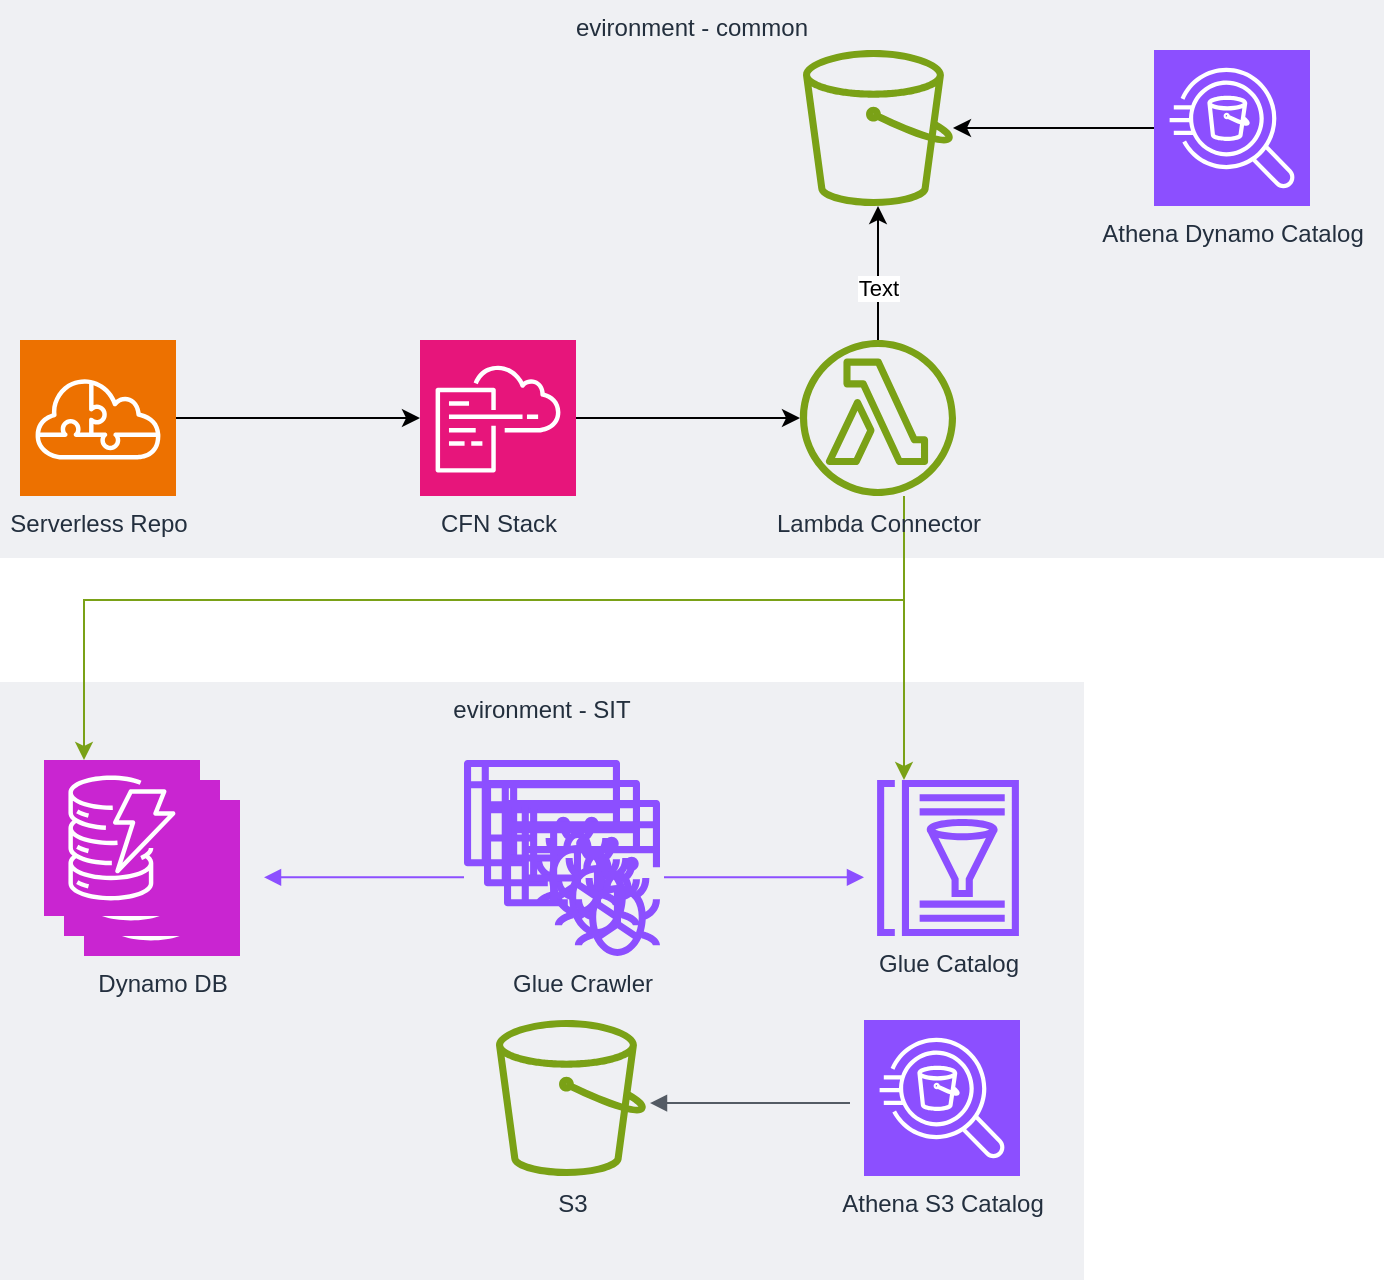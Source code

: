<mxfile version="22.1.0" type="github">
  <diagram name="Page-1" id="ZsGVpSYtSNG0tmEqTt9_">
    <mxGraphModel dx="756" dy="1062" grid="1" gridSize="10" guides="1" tooltips="1" connect="1" arrows="1" fold="1" page="0" pageScale="1" pageWidth="850" pageHeight="1100" math="0" shadow="0">
      <root>
        <mxCell id="0" />
        <mxCell id="1" parent="0" />
        <mxCell id="on8vytE3Z7wlLKgZJr3t-43" value="evironment - common" style="fillColor=#EFF0F3;strokeColor=none;dashed=0;verticalAlign=top;fontStyle=0;fontColor=#232F3D;whiteSpace=wrap;html=1;gradientColor=none;" vertex="1" parent="1">
          <mxGeometry x="158" y="-260" width="692" height="279" as="geometry" />
        </mxCell>
        <mxCell id="on8vytE3Z7wlLKgZJr3t-30" value="evironment - SIT" style="fillColor=#EFF0F3;strokeColor=none;dashed=0;verticalAlign=top;fontStyle=0;fontColor=#232F3D;whiteSpace=wrap;html=1;" vertex="1" parent="1">
          <mxGeometry x="158" y="81" width="542" height="299" as="geometry" />
        </mxCell>
        <mxCell id="on8vytE3Z7wlLKgZJr3t-1" value="Dynamo DB" style="sketch=0;points=[[0,0,0],[0.25,0,0],[0.5,0,0],[0.75,0,0],[1,0,0],[0,1,0],[0.25,1,0],[0.5,1,0],[0.75,1,0],[1,1,0],[0,0.25,0],[0,0.5,0],[0,0.75,0],[1,0.25,0],[1,0.5,0],[1,0.75,0]];outlineConnect=0;fontColor=#232F3E;fillColor=#C925D1;strokeColor=#ffffff;dashed=0;verticalLabelPosition=bottom;verticalAlign=top;align=center;html=1;fontSize=12;fontStyle=0;aspect=fixed;shape=mxgraph.aws4.resourceIcon;resIcon=mxgraph.aws4.dynamodb;" vertex="1" parent="1">
          <mxGeometry x="200" y="140" width="78" height="78" as="geometry" />
        </mxCell>
        <mxCell id="on8vytE3Z7wlLKgZJr3t-57" style="edgeStyle=orthogonalEdgeStyle;rounded=0;orthogonalLoop=1;jettySize=auto;html=1;" edge="1" parent="1" source="on8vytE3Z7wlLKgZJr3t-4" target="on8vytE3Z7wlLKgZJr3t-5">
          <mxGeometry relative="1" as="geometry" />
        </mxCell>
        <mxCell id="on8vytE3Z7wlLKgZJr3t-4" value="CFN Stack" style="sketch=0;points=[[0,0,0],[0.25,0,0],[0.5,0,0],[0.75,0,0],[1,0,0],[0,1,0],[0.25,1,0],[0.5,1,0],[0.75,1,0],[1,1,0],[0,0.25,0],[0,0.5,0],[0,0.75,0],[1,0.25,0],[1,0.5,0],[1,0.75,0]];points=[[0,0,0],[0.25,0,0],[0.5,0,0],[0.75,0,0],[1,0,0],[0,1,0],[0.25,1,0],[0.5,1,0],[0.75,1,0],[1,1,0],[0,0.25,0],[0,0.5,0],[0,0.75,0],[1,0.25,0],[1,0.5,0],[1,0.75,0]];outlineConnect=0;fontColor=#232F3E;fillColor=#E7157B;strokeColor=#ffffff;dashed=0;verticalLabelPosition=bottom;verticalAlign=top;align=center;html=1;fontSize=12;fontStyle=0;aspect=fixed;shape=mxgraph.aws4.resourceIcon;resIcon=mxgraph.aws4.cloudformation;" vertex="1" parent="1">
          <mxGeometry x="368" y="-90" width="78" height="78" as="geometry" />
        </mxCell>
        <mxCell id="on8vytE3Z7wlLKgZJr3t-31" style="edgeStyle=orthogonalEdgeStyle;rounded=0;orthogonalLoop=1;jettySize=auto;html=1;strokeColor=#7aa117;" edge="1" parent="1">
          <mxGeometry relative="1" as="geometry">
            <mxPoint x="610" y="-12.0" as="sourcePoint" />
            <mxPoint x="200" y="120" as="targetPoint" />
            <Array as="points">
              <mxPoint x="610" y="40" />
              <mxPoint x="200" y="40" />
            </Array>
          </mxGeometry>
        </mxCell>
        <mxCell id="on8vytE3Z7wlLKgZJr3t-32" style="edgeStyle=orthogonalEdgeStyle;rounded=0;orthogonalLoop=1;jettySize=auto;html=1;fillColor=#d5e8d4;strokeColor=#7aa117;" edge="1" parent="1" source="on8vytE3Z7wlLKgZJr3t-5" target="on8vytE3Z7wlLKgZJr3t-16">
          <mxGeometry relative="1" as="geometry">
            <Array as="points">
              <mxPoint x="610" y="60" />
              <mxPoint x="610" y="60" />
            </Array>
          </mxGeometry>
        </mxCell>
        <mxCell id="on8vytE3Z7wlLKgZJr3t-49" style="edgeStyle=orthogonalEdgeStyle;rounded=0;orthogonalLoop=1;jettySize=auto;html=1;" edge="1" parent="1" source="on8vytE3Z7wlLKgZJr3t-5" target="on8vytE3Z7wlLKgZJr3t-47">
          <mxGeometry relative="1" as="geometry" />
        </mxCell>
        <mxCell id="on8vytE3Z7wlLKgZJr3t-52" value="Text" style="edgeLabel;html=1;align=center;verticalAlign=middle;resizable=0;points=[];" vertex="1" connectable="0" parent="on8vytE3Z7wlLKgZJr3t-49">
          <mxGeometry x="-0.209" relative="1" as="geometry">
            <mxPoint as="offset" />
          </mxGeometry>
        </mxCell>
        <mxCell id="on8vytE3Z7wlLKgZJr3t-5" value="Lambda Connector" style="sketch=0;outlineConnect=0;fontColor=#232F3E;gradientColor=none;fillColor=#7AA116;strokeColor=none;dashed=0;verticalLabelPosition=bottom;verticalAlign=top;align=center;html=1;fontSize=12;fontStyle=0;aspect=fixed;pointerEvents=1;shape=mxgraph.aws4.lambda_function;" vertex="1" parent="1">
          <mxGeometry x="558" y="-90" width="78" height="78" as="geometry" />
        </mxCell>
        <mxCell id="on8vytE3Z7wlLKgZJr3t-3" value="Serverless Repo" style="sketch=0;points=[[0,0,0],[0.25,0,0],[0.5,0,0],[0.75,0,0],[1,0,0],[0,1,0],[0.25,1,0],[0.5,1,0],[0.75,1,0],[1,1,0],[0,0.25,0],[0,0.5,0],[0,0.75,0],[1,0.25,0],[1,0.5,0],[1,0.75,0]];outlineConnect=0;fontColor=#232F3E;fillColor=#ED7100;strokeColor=#ffffff;dashed=0;verticalLabelPosition=bottom;verticalAlign=top;align=center;html=1;fontSize=12;fontStyle=0;aspect=fixed;shape=mxgraph.aws4.resourceIcon;resIcon=mxgraph.aws4.serverless_application_repository;" vertex="1" parent="1">
          <mxGeometry x="168" y="-90" width="78" height="78" as="geometry" />
        </mxCell>
        <mxCell id="on8vytE3Z7wlLKgZJr3t-12" value="" style="edgeStyle=orthogonalEdgeStyle;html=1;endArrow=none;elbow=vertical;startArrow=block;startFill=1;strokeColor=#8c4fff;rounded=0;" edge="1" parent="1">
          <mxGeometry width="100" relative="1" as="geometry">
            <mxPoint x="290" y="178.67" as="sourcePoint" />
            <mxPoint x="390" y="178.67" as="targetPoint" />
          </mxGeometry>
        </mxCell>
        <mxCell id="on8vytE3Z7wlLKgZJr3t-13" value="" style="sketch=0;points=[[0,0,0],[0.25,0,0],[0.5,0,0],[0.75,0,0],[1,0,0],[0,1,0],[0.25,1,0],[0.5,1,0],[0.75,1,0],[1,1,0],[0,0.25,0],[0,0.5,0],[0,0.75,0],[1,0.25,0],[1,0.5,0],[1,0.75,0]];outlineConnect=0;fontColor=#232F3E;fillColor=#C925D1;strokeColor=#ffffff;dashed=0;verticalLabelPosition=bottom;verticalAlign=top;align=center;html=1;fontSize=12;fontStyle=0;aspect=fixed;shape=mxgraph.aws4.resourceIcon;resIcon=mxgraph.aws4.dynamodb;" vertex="1" parent="1">
          <mxGeometry x="190" y="130" width="78" height="78" as="geometry" />
        </mxCell>
        <mxCell id="on8vytE3Z7wlLKgZJr3t-14" value="" style="sketch=0;points=[[0,0,0],[0.25,0,0],[0.5,0,0],[0.75,0,0],[1,0,0],[0,1,0],[0.25,1,0],[0.5,1,0],[0.75,1,0],[1,1,0],[0,0.25,0],[0,0.5,0],[0,0.75,0],[1,0.25,0],[1,0.5,0],[1,0.75,0]];outlineConnect=0;fontColor=#232F3E;fillColor=#C925D1;strokeColor=#ffffff;dashed=0;verticalLabelPosition=bottom;verticalAlign=top;align=center;html=1;fontSize=12;fontStyle=0;aspect=fixed;shape=mxgraph.aws4.resourceIcon;resIcon=mxgraph.aws4.dynamodb;" vertex="1" parent="1">
          <mxGeometry x="180" y="120" width="78" height="78" as="geometry" />
        </mxCell>
        <mxCell id="on8vytE3Z7wlLKgZJr3t-15" value="" style="sketch=0;outlineConnect=0;fontColor=#232F3E;gradientColor=none;fillColor=#8C4FFF;strokeColor=none;dashed=0;verticalLabelPosition=bottom;verticalAlign=top;align=center;html=1;fontSize=12;fontStyle=0;aspect=fixed;pointerEvents=1;shape=mxgraph.aws4.glue_crawlers;fillStyle=auto;" vertex="1" parent="1">
          <mxGeometry x="390" y="120" width="78" height="78" as="geometry" />
        </mxCell>
        <mxCell id="on8vytE3Z7wlLKgZJr3t-16" value="Glue Catalog" style="sketch=0;outlineConnect=0;fontColor=#232F3E;gradientColor=none;fillColor=#8C4FFF;strokeColor=none;dashed=0;verticalLabelPosition=bottom;verticalAlign=top;align=center;html=1;fontSize=12;fontStyle=0;aspect=fixed;pointerEvents=1;shape=mxgraph.aws4.glue_data_catalog;" vertex="1" parent="1">
          <mxGeometry x="596" y="130" width="72" height="78" as="geometry" />
        </mxCell>
        <mxCell id="on8vytE3Z7wlLKgZJr3t-17" value="" style="edgeStyle=orthogonalEdgeStyle;html=1;endArrow=block;elbow=vertical;startArrow=none;endFill=1;strokeColor=#8c4fff;rounded=0;" edge="1" parent="1">
          <mxGeometry width="100" relative="1" as="geometry">
            <mxPoint x="490" y="178.67" as="sourcePoint" />
            <mxPoint x="590" y="178.67" as="targetPoint" />
          </mxGeometry>
        </mxCell>
        <mxCell id="on8vytE3Z7wlLKgZJr3t-25" value="" style="sketch=0;outlineConnect=0;fontColor=#232F3E;gradientColor=none;fillColor=#8C4FFF;strokeColor=none;dashed=0;verticalLabelPosition=bottom;verticalAlign=top;align=center;html=1;fontSize=12;fontStyle=0;aspect=fixed;pointerEvents=1;shape=mxgraph.aws4.glue_crawlers;fillStyle=auto;" vertex="1" parent="1">
          <mxGeometry x="400" y="130" width="78" height="78" as="geometry" />
        </mxCell>
        <mxCell id="on8vytE3Z7wlLKgZJr3t-26" value="Glue Crawler" style="sketch=0;outlineConnect=0;fontColor=#232F3E;gradientColor=none;fillColor=#8C4FFF;strokeColor=none;dashed=0;verticalLabelPosition=bottom;verticalAlign=top;align=center;html=1;fontSize=12;fontStyle=0;aspect=fixed;pointerEvents=1;shape=mxgraph.aws4.glue_crawlers;fillStyle=auto;" vertex="1" parent="1">
          <mxGeometry x="410" y="140" width="78" height="78" as="geometry" />
        </mxCell>
        <mxCell id="on8vytE3Z7wlLKgZJr3t-55" style="edgeStyle=orthogonalEdgeStyle;rounded=0;orthogonalLoop=1;jettySize=auto;html=1;" edge="1" parent="1" source="on8vytE3Z7wlLKgZJr3t-34" target="on8vytE3Z7wlLKgZJr3t-47">
          <mxGeometry relative="1" as="geometry" />
        </mxCell>
        <mxCell id="on8vytE3Z7wlLKgZJr3t-34" value="Athena Dynamo Catalog" style="sketch=0;points=[[0,0,0],[0.25,0,0],[0.5,0,0],[0.75,0,0],[1,0,0],[0,1,0],[0.25,1,0],[0.5,1,0],[0.75,1,0],[1,1,0],[0,0.25,0],[0,0.5,0],[0,0.75,0],[1,0.25,0],[1,0.5,0],[1,0.75,0]];outlineConnect=0;fontColor=#232F3E;fillColor=#8C4FFF;strokeColor=#ffffff;dashed=0;verticalLabelPosition=bottom;verticalAlign=top;align=center;html=1;fontSize=12;fontStyle=0;aspect=fixed;shape=mxgraph.aws4.resourceIcon;resIcon=mxgraph.aws4.athena;" vertex="1" parent="1">
          <mxGeometry x="735" y="-235" width="78" height="78" as="geometry" />
        </mxCell>
        <mxCell id="on8vytE3Z7wlLKgZJr3t-35" value="" style="edgeStyle=orthogonalEdgeStyle;html=1;endArrow=none;elbow=vertical;startArrow=block;startFill=1;strokeColor=#545B64;rounded=0;" edge="1" parent="1">
          <mxGeometry width="100" relative="1" as="geometry">
            <mxPoint x="483" y="291.52" as="sourcePoint" />
            <mxPoint x="583" y="291.52" as="targetPoint" />
          </mxGeometry>
        </mxCell>
        <mxCell id="on8vytE3Z7wlLKgZJr3t-36" value="Athena S3 Catalog" style="sketch=0;points=[[0,0,0],[0.25,0,0],[0.5,0,0],[0.75,0,0],[1,0,0],[0,1,0],[0.25,1,0],[0.5,1,0],[0.75,1,0],[1,1,0],[0,0.25,0],[0,0.5,0],[0,0.75,0],[1,0.25,0],[1,0.5,0],[1,0.75,0]];outlineConnect=0;fontColor=#232F3E;fillColor=#8C4FFF;strokeColor=#ffffff;dashed=0;verticalLabelPosition=bottom;verticalAlign=top;align=center;html=1;fontSize=12;fontStyle=0;aspect=fixed;shape=mxgraph.aws4.resourceIcon;resIcon=mxgraph.aws4.athena;" vertex="1" parent="1">
          <mxGeometry x="590" y="250" width="78" height="78" as="geometry" />
        </mxCell>
        <mxCell id="on8vytE3Z7wlLKgZJr3t-37" value="S3" style="sketch=0;outlineConnect=0;fontColor=#232F3E;gradientColor=none;fillColor=#7AA116;strokeColor=none;dashed=0;verticalLabelPosition=bottom;verticalAlign=top;align=center;html=1;fontSize=12;fontStyle=0;aspect=fixed;pointerEvents=1;shape=mxgraph.aws4.bucket;" vertex="1" parent="1">
          <mxGeometry x="406" y="250" width="75" height="78" as="geometry" />
        </mxCell>
        <mxCell id="on8vytE3Z7wlLKgZJr3t-47" value="" style="sketch=0;outlineConnect=0;fontColor=#232F3E;gradientColor=none;fillColor=#7AA116;strokeColor=none;dashed=0;verticalLabelPosition=bottom;verticalAlign=top;align=center;html=1;fontSize=12;fontStyle=0;aspect=fixed;pointerEvents=1;shape=mxgraph.aws4.bucket;" vertex="1" parent="1">
          <mxGeometry x="559.5" y="-235" width="75" height="78" as="geometry" />
        </mxCell>
        <mxCell id="on8vytE3Z7wlLKgZJr3t-56" style="edgeStyle=orthogonalEdgeStyle;rounded=0;orthogonalLoop=1;jettySize=auto;html=1;entryX=0;entryY=0.5;entryDx=0;entryDy=0;entryPerimeter=0;" edge="1" parent="1" source="on8vytE3Z7wlLKgZJr3t-3" target="on8vytE3Z7wlLKgZJr3t-4">
          <mxGeometry relative="1" as="geometry" />
        </mxCell>
      </root>
    </mxGraphModel>
  </diagram>
</mxfile>
